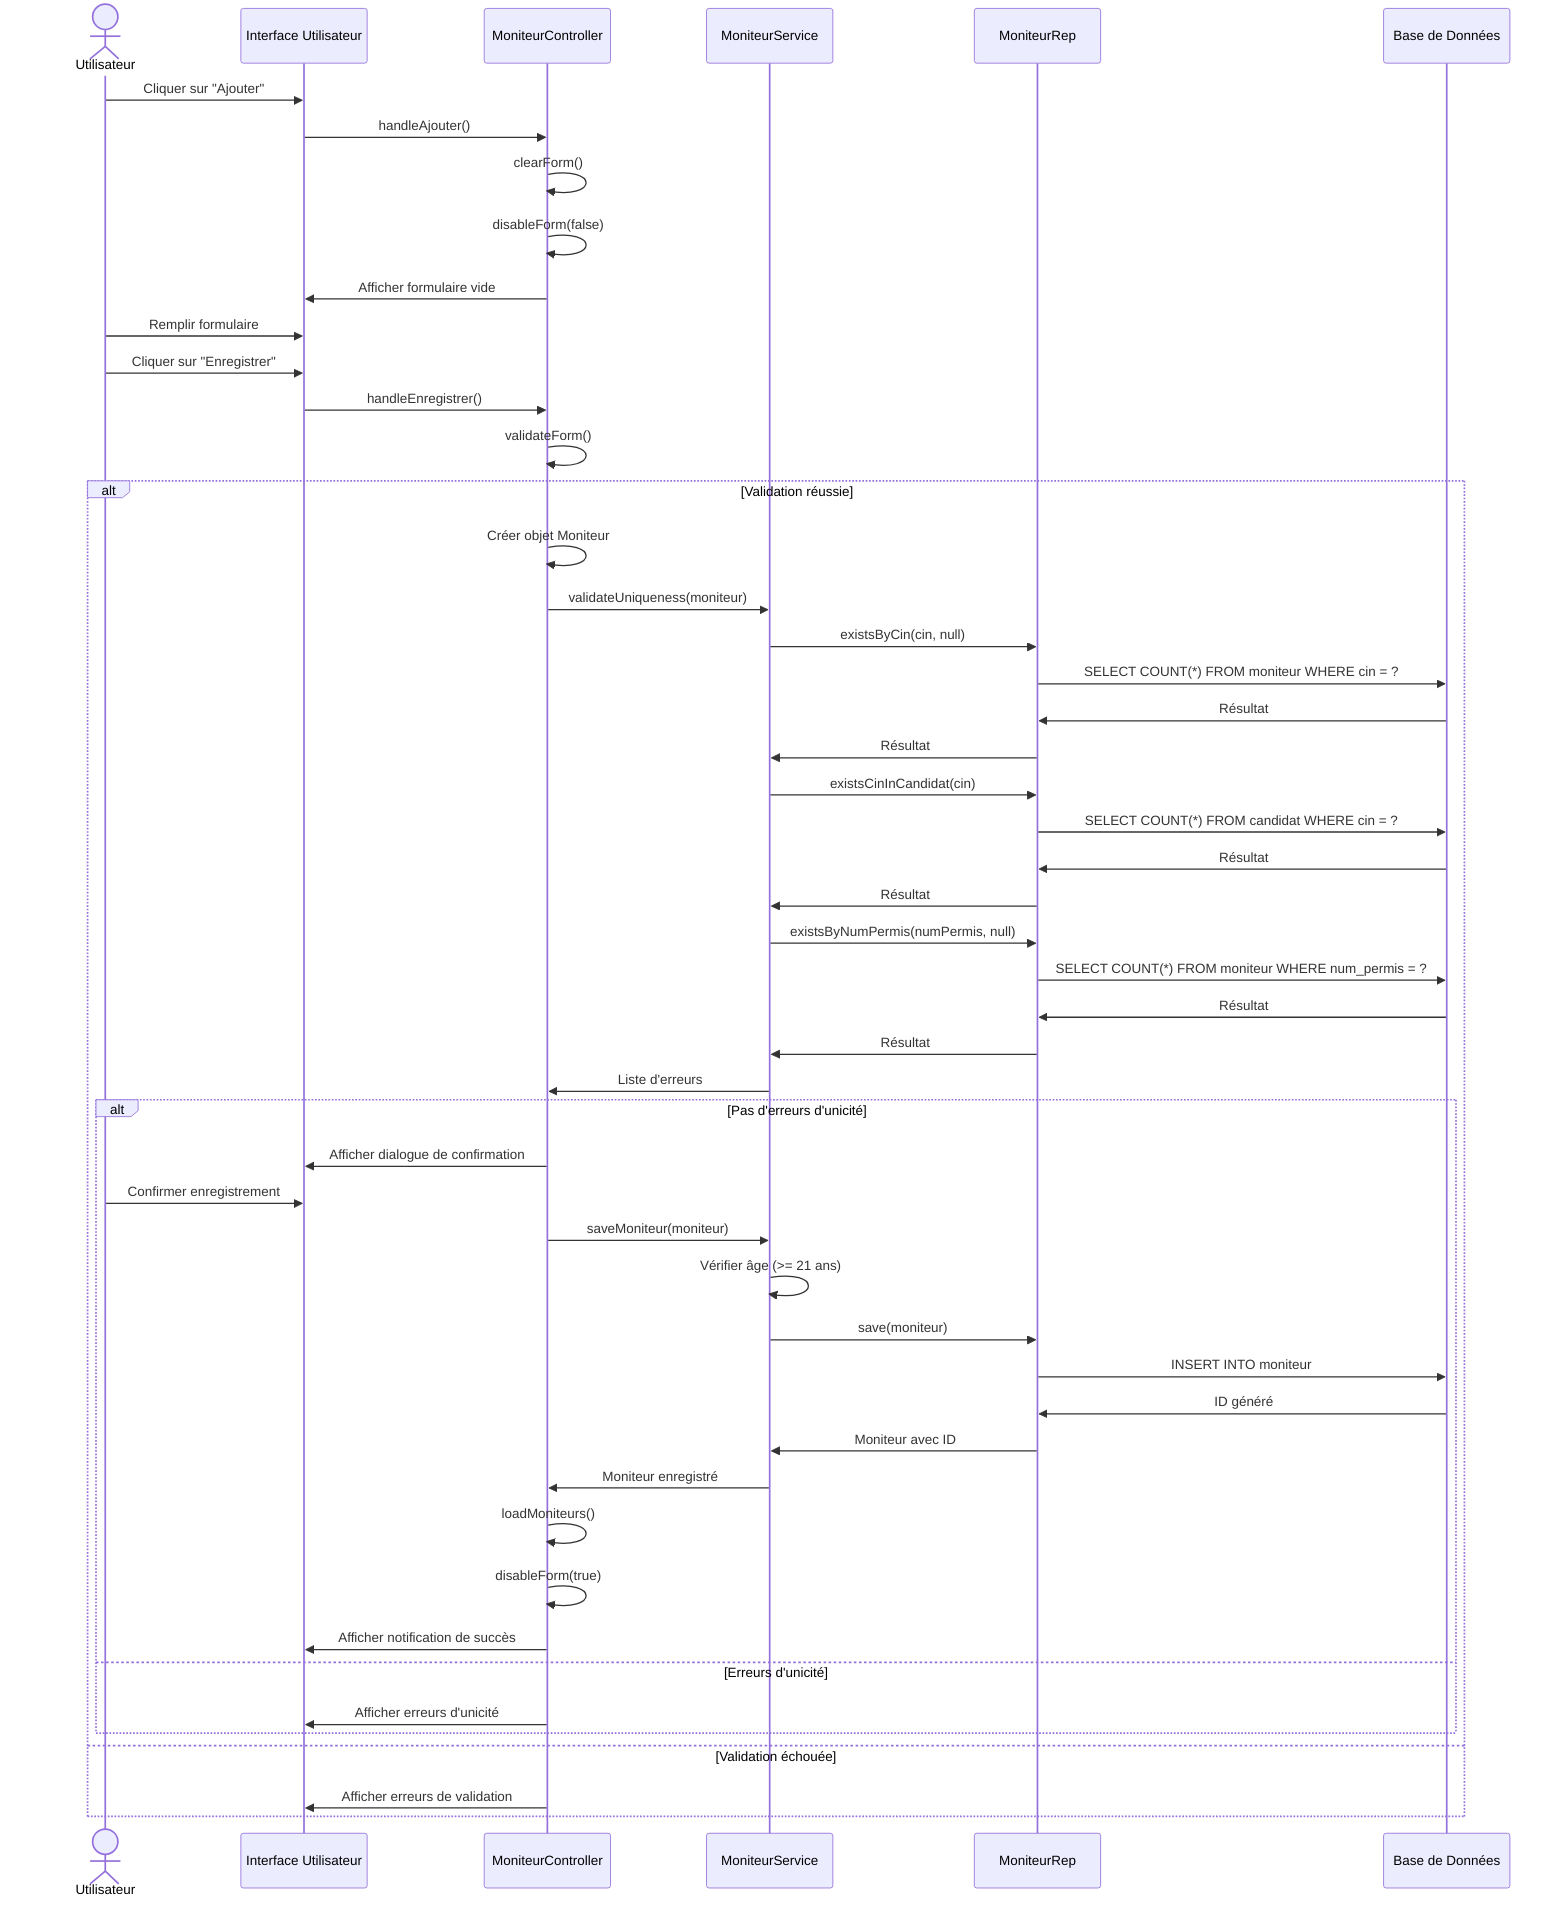 sequenceDiagram
    actor Utilisateur
    participant IHM as Interface Utilisateur
    participant Ctrl as MoniteurController
    participant Svc as MoniteurService
    participant Rep as MoniteurRep
    participant DB as Base de Données

    Utilisateur->>IHM: Cliquer sur "Ajouter"
    IHM->>Ctrl: handleAjouter()
    Ctrl->>Ctrl: clearForm()
    Ctrl->>Ctrl: disableForm(false)
    Ctrl->>IHM: Afficher formulaire vide
    Utilisateur->>IHM: Remplir formulaire
    Utilisateur->>IHM: Cliquer sur "Enregistrer"
    IHM->>Ctrl: handleEnregistrer()
    Ctrl->>Ctrl: validateForm()
    alt Validation réussie
        Ctrl->>Ctrl: Créer objet Moniteur
        Ctrl->>Svc: validateUniqueness(moniteur)
        Svc->>Rep: existsByCin(cin, null)
        Rep->>DB: SELECT COUNT(*) FROM moniteur WHERE cin = ?
        DB->>Rep: Résultat
        Rep->>Svc: Résultat
        Svc->>Rep: existsCinInCandidat(cin)
        Rep->>DB: SELECT COUNT(*) FROM candidat WHERE cin = ?
        DB->>Rep: Résultat
        Rep->>Svc: Résultat
        Svc->>Rep: existsByNumPermis(numPermis, null)
        Rep->>DB: SELECT COUNT(*) FROM moniteur WHERE num_permis = ?
        DB->>Rep: Résultat
        Rep->>Svc: Résultat
        Svc->>Ctrl: Liste d'erreurs
        alt Pas d'erreurs d'unicité
            Ctrl->>IHM: Afficher dialogue de confirmation
            Utilisateur->>IHM: Confirmer enregistrement
            Ctrl->>Svc: saveMoniteur(moniteur)
            Svc->>Svc: Vérifier âge (>= 21 ans)
            Svc->>Rep: save(moniteur)
            Rep->>DB: INSERT INTO moniteur
            DB->>Rep: ID généré
            Rep->>Svc: Moniteur avec ID
            Svc->>Ctrl: Moniteur enregistré
            Ctrl->>Ctrl: loadMoniteurs()
            Ctrl->>Ctrl: disableForm(true)
            Ctrl->>IHM: Afficher notification de succès
        else Erreurs d'unicité
            Ctrl->>IHM: Afficher erreurs d'unicité
        end
    else Validation échouée
        Ctrl->>IHM: Afficher erreurs de validation
    end